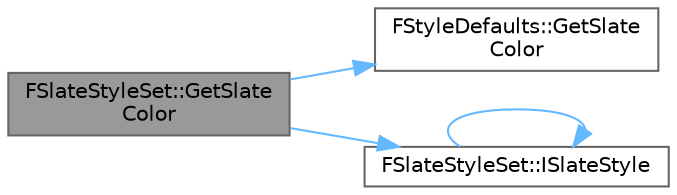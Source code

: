 digraph "FSlateStyleSet::GetSlateColor"
{
 // INTERACTIVE_SVG=YES
 // LATEX_PDF_SIZE
  bgcolor="transparent";
  edge [fontname=Helvetica,fontsize=10,labelfontname=Helvetica,labelfontsize=10];
  node [fontname=Helvetica,fontsize=10,shape=box,height=0.2,width=0.4];
  rankdir="LR";
  Node1 [id="Node000001",label="FSlateStyleSet::GetSlate\lColor",height=0.2,width=0.4,color="gray40", fillcolor="grey60", style="filled", fontcolor="black",tooltip=" "];
  Node1 -> Node2 [id="edge1_Node000001_Node000002",color="steelblue1",style="solid",tooltip=" "];
  Node2 [id="Node000002",label="FStyleDefaults::GetSlate\lColor",height=0.2,width=0.4,color="grey40", fillcolor="white", style="filled",URL="$de/d47/classFStyleDefaults.html#a06e7a0b7554c719bf5f19e75f0d841d5",tooltip="Get default Slate Color."];
  Node1 -> Node3 [id="edge2_Node000001_Node000003",color="steelblue1",style="solid",tooltip=" "];
  Node3 [id="Node000003",label="FSlateStyleSet::ISlateStyle",height=0.2,width=0.4,color="grey40", fillcolor="white", style="filled",URL="$da/d55/classFSlateStyleSet.html#a60e8d29a2d5a43d206da64e54b13f69f",tooltip=" "];
  Node3 -> Node3 [id="edge3_Node000003_Node000003",color="steelblue1",style="solid",tooltip=" "];
}
